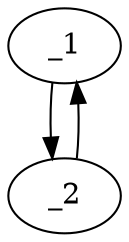 digraph f1003_04 {
	_1	 [x="124.000000",
		y="121.000000"];
	_2	 [x="119.000000",
		y="143.000000"];
	_1 -> _2	 [angle="1.794273",
		orient="0.975133"];
	_2 -> _1	 [angle="-1.347320",
		orient="-0.975133"];
}

